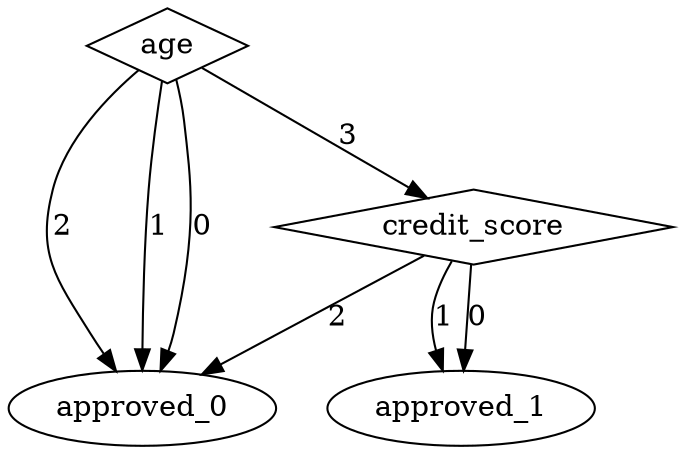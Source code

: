 digraph {
node [label=approved_0,style=""] approved_0
node [label=approved_1,style=""] approved_1
node [label=approved_1,style=""] approved_1
node [label=approved_0,style=""] approved_0
node [label=approved_0,style=""] approved_0
node [label=approved_0,style=""] approved_0
node [label=credit_score,shape="diamond",style=""] 1
node [label=age,shape="diamond",style=""] 0

1 -> approved_0 [label="2"]
1 -> approved_1 [label="1"]
1 -> approved_1 [label="0"]
0 -> 1 [label="3"]
0 -> approved_0 [label="2"]
0 -> approved_0 [label="1"]
0 -> approved_0 [label="0"]
}